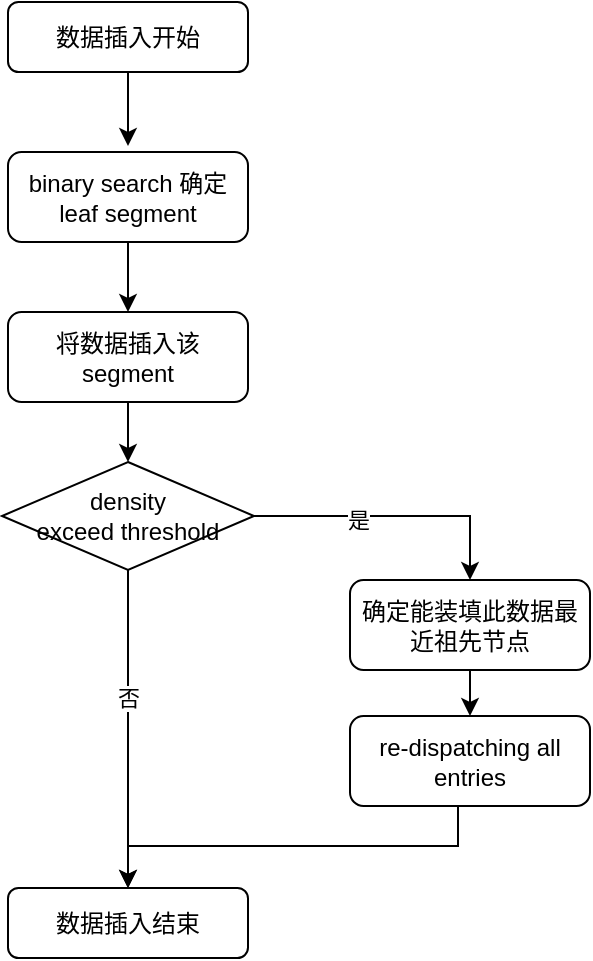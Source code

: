 <mxfile version="25.0.1">
  <diagram name="第 1 页" id="fgaVSeHE9Litf6Hn5mGs">
    <mxGraphModel dx="1058" dy="581" grid="0" gridSize="10" guides="1" tooltips="1" connect="1" arrows="1" fold="1" page="0" pageScale="1" pageWidth="827" pageHeight="1169" math="0" shadow="0">
      <root>
        <mxCell id="0" />
        <mxCell id="1" parent="0" />
        <mxCell id="PNklFPPIlNWVBMlZkYEe-2" style="edgeStyle=orthogonalEdgeStyle;rounded=0;orthogonalLoop=1;jettySize=auto;html=1;exitX=0.5;exitY=1;exitDx=0;exitDy=0;" edge="1" parent="1" source="PNklFPPIlNWVBMlZkYEe-1">
          <mxGeometry relative="1" as="geometry">
            <mxPoint x="395" y="131" as="targetPoint" />
          </mxGeometry>
        </mxCell>
        <mxCell id="PNklFPPIlNWVBMlZkYEe-1" value="数据插入开始" style="rounded=1;whiteSpace=wrap;html=1;" vertex="1" parent="1">
          <mxGeometry x="335" y="59" width="120" height="35" as="geometry" />
        </mxCell>
        <mxCell id="PNklFPPIlNWVBMlZkYEe-11" style="edgeStyle=orthogonalEdgeStyle;rounded=0;orthogonalLoop=1;jettySize=auto;html=1;exitX=0.5;exitY=1;exitDx=0;exitDy=0;entryX=0.5;entryY=0;entryDx=0;entryDy=0;" edge="1" parent="1" source="PNklFPPIlNWVBMlZkYEe-4" target="PNklFPPIlNWVBMlZkYEe-5">
          <mxGeometry relative="1" as="geometry" />
        </mxCell>
        <mxCell id="PNklFPPIlNWVBMlZkYEe-4" value="&lt;div&gt;binary search 确定 leaf segment&lt;/div&gt;" style="rounded=1;whiteSpace=wrap;html=1;" vertex="1" parent="1">
          <mxGeometry x="335" y="134" width="120" height="45" as="geometry" />
        </mxCell>
        <mxCell id="PNklFPPIlNWVBMlZkYEe-12" style="edgeStyle=orthogonalEdgeStyle;rounded=0;orthogonalLoop=1;jettySize=auto;html=1;exitX=0.5;exitY=1;exitDx=0;exitDy=0;entryX=0.5;entryY=0;entryDx=0;entryDy=0;" edge="1" parent="1" source="PNklFPPIlNWVBMlZkYEe-5" target="PNklFPPIlNWVBMlZkYEe-6">
          <mxGeometry relative="1" as="geometry" />
        </mxCell>
        <mxCell id="PNklFPPIlNWVBMlZkYEe-5" value="&lt;div&gt;将数据插入该 segment&lt;/div&gt;" style="rounded=1;whiteSpace=wrap;html=1;" vertex="1" parent="1">
          <mxGeometry x="335" y="214" width="120" height="45" as="geometry" />
        </mxCell>
        <mxCell id="PNklFPPIlNWVBMlZkYEe-9" style="edgeStyle=orthogonalEdgeStyle;rounded=0;orthogonalLoop=1;jettySize=auto;html=1;exitX=0.5;exitY=1;exitDx=0;exitDy=0;entryX=0.5;entryY=0;entryDx=0;entryDy=0;" edge="1" parent="1" source="PNklFPPIlNWVBMlZkYEe-6" target="PNklFPPIlNWVBMlZkYEe-7">
          <mxGeometry relative="1" as="geometry" />
        </mxCell>
        <mxCell id="PNklFPPIlNWVBMlZkYEe-10" value="否" style="edgeLabel;html=1;align=center;verticalAlign=middle;resizable=0;points=[];" vertex="1" connectable="0" parent="PNklFPPIlNWVBMlZkYEe-9">
          <mxGeometry x="-0.2" relative="1" as="geometry">
            <mxPoint as="offset" />
          </mxGeometry>
        </mxCell>
        <mxCell id="PNklFPPIlNWVBMlZkYEe-15" style="edgeStyle=orthogonalEdgeStyle;rounded=0;orthogonalLoop=1;jettySize=auto;html=1;exitX=1;exitY=0.5;exitDx=0;exitDy=0;entryX=0.5;entryY=0;entryDx=0;entryDy=0;" edge="1" parent="1" source="PNklFPPIlNWVBMlZkYEe-6" target="PNklFPPIlNWVBMlZkYEe-13">
          <mxGeometry relative="1" as="geometry" />
        </mxCell>
        <mxCell id="PNklFPPIlNWVBMlZkYEe-16" value="是" style="edgeLabel;html=1;align=center;verticalAlign=middle;resizable=0;points=[];" vertex="1" connectable="0" parent="PNklFPPIlNWVBMlZkYEe-15">
          <mxGeometry x="-0.254" y="-2" relative="1" as="geometry">
            <mxPoint as="offset" />
          </mxGeometry>
        </mxCell>
        <mxCell id="PNklFPPIlNWVBMlZkYEe-6" value="density exceed&amp;nbsp;threshold" style="rhombus;whiteSpace=wrap;html=1;" vertex="1" parent="1">
          <mxGeometry x="332" y="289" width="126" height="54" as="geometry" />
        </mxCell>
        <mxCell id="PNklFPPIlNWVBMlZkYEe-7" value="数据插入结束" style="rounded=1;whiteSpace=wrap;html=1;" vertex="1" parent="1">
          <mxGeometry x="335" y="502" width="120" height="35" as="geometry" />
        </mxCell>
        <mxCell id="PNklFPPIlNWVBMlZkYEe-17" style="edgeStyle=orthogonalEdgeStyle;rounded=0;orthogonalLoop=1;jettySize=auto;html=1;exitX=0.5;exitY=1;exitDx=0;exitDy=0;entryX=0.5;entryY=0;entryDx=0;entryDy=0;" edge="1" parent="1" source="PNklFPPIlNWVBMlZkYEe-13" target="PNklFPPIlNWVBMlZkYEe-14">
          <mxGeometry relative="1" as="geometry" />
        </mxCell>
        <mxCell id="PNklFPPIlNWVBMlZkYEe-13" value="确定能装填此数据最近祖先节点" style="rounded=1;whiteSpace=wrap;html=1;" vertex="1" parent="1">
          <mxGeometry x="506" y="348" width="120" height="45" as="geometry" />
        </mxCell>
        <mxCell id="PNklFPPIlNWVBMlZkYEe-18" style="edgeStyle=orthogonalEdgeStyle;rounded=0;orthogonalLoop=1;jettySize=auto;html=1;exitX=0.5;exitY=1;exitDx=0;exitDy=0;entryX=0.5;entryY=0;entryDx=0;entryDy=0;" edge="1" parent="1" source="PNklFPPIlNWVBMlZkYEe-14" target="PNklFPPIlNWVBMlZkYEe-7">
          <mxGeometry relative="1" as="geometry">
            <Array as="points">
              <mxPoint x="560" y="481" />
              <mxPoint x="395" y="481" />
            </Array>
          </mxGeometry>
        </mxCell>
        <mxCell id="PNklFPPIlNWVBMlZkYEe-14" value="re-dispatching all entries" style="rounded=1;whiteSpace=wrap;html=1;" vertex="1" parent="1">
          <mxGeometry x="506" y="416" width="120" height="45" as="geometry" />
        </mxCell>
      </root>
    </mxGraphModel>
  </diagram>
</mxfile>

